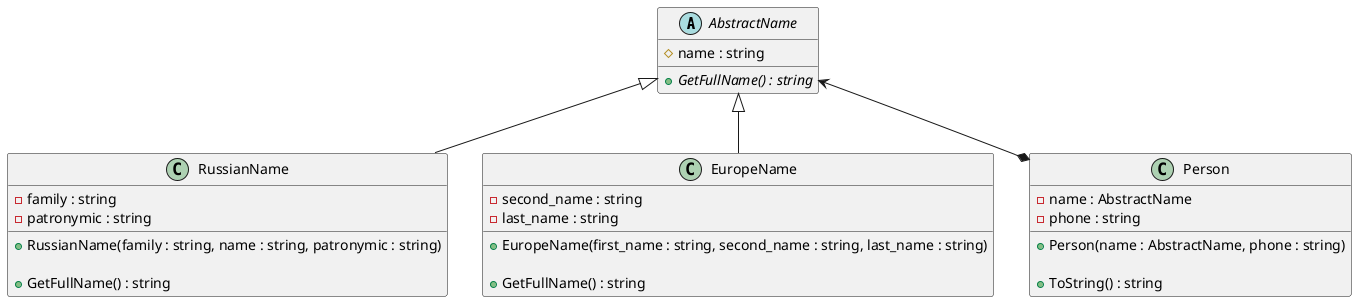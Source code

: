 @startuml

abstract class AbstractName {
# name : string

+ {abstract} GetFullName() : string
}

AbstractName <|-- RussianName
class RussianName {
- family : string
- patronymic : string

+ RussianName(family : string, name : string, patronymic : string)

+ GetFullName() : string
}

AbstractName <|-- EuropeName
class EuropeName {
- second_name : string
- last_name : string

+ EuropeName(first_name : string, second_name : string, last_name : string)

+ GetFullName() : string
}


AbstractName <--* Person
class Person {
- name : AbstractName
- phone : string

+ Person(name : AbstractName, phone : string)

+ ToString() : string
}

@enduml
